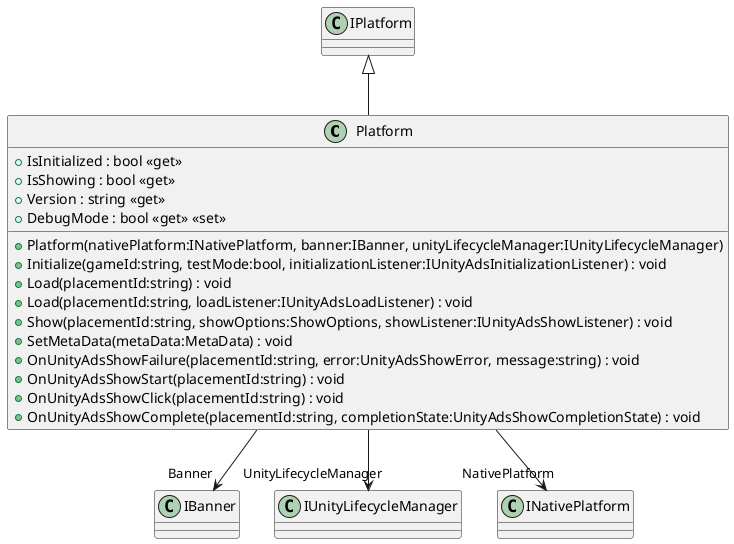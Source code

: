@startuml
class Platform {
    + IsInitialized : bool <<get>>
    + IsShowing : bool <<get>>
    + Version : string <<get>>
    + DebugMode : bool <<get>> <<set>>
    + Platform(nativePlatform:INativePlatform, banner:IBanner, unityLifecycleManager:IUnityLifecycleManager)
    + Initialize(gameId:string, testMode:bool, initializationListener:IUnityAdsInitializationListener) : void
    + Load(placementId:string) : void
    + Load(placementId:string, loadListener:IUnityAdsLoadListener) : void
    + Show(placementId:string, showOptions:ShowOptions, showListener:IUnityAdsShowListener) : void
    + SetMetaData(metaData:MetaData) : void
    + OnUnityAdsShowFailure(placementId:string, error:UnityAdsShowError, message:string) : void
    + OnUnityAdsShowStart(placementId:string) : void
    + OnUnityAdsShowClick(placementId:string) : void
    + OnUnityAdsShowComplete(placementId:string, completionState:UnityAdsShowCompletionState) : void
}
IPlatform <|-- Platform
Platform --> "Banner" IBanner
Platform --> "UnityLifecycleManager" IUnityLifecycleManager
Platform --> "NativePlatform" INativePlatform
@enduml
